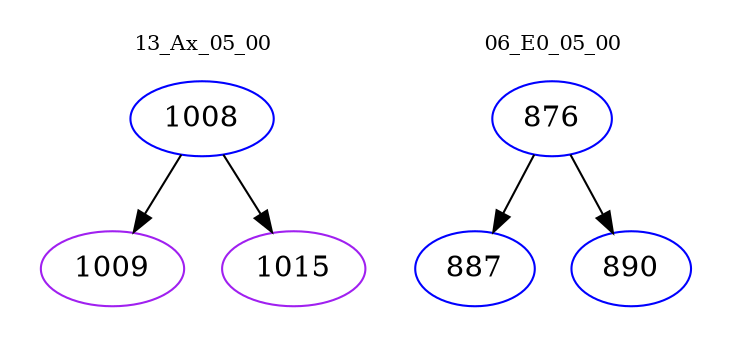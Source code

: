 digraph{
subgraph cluster_0 {
color = white
label = "13_Ax_05_00";
fontsize=10;
T0_1008 [label="1008", color="blue"]
T0_1008 -> T0_1009 [color="black"]
T0_1009 [label="1009", color="purple"]
T0_1008 -> T0_1015 [color="black"]
T0_1015 [label="1015", color="purple"]
}
subgraph cluster_1 {
color = white
label = "06_E0_05_00";
fontsize=10;
T1_876 [label="876", color="blue"]
T1_876 -> T1_887 [color="black"]
T1_887 [label="887", color="blue"]
T1_876 -> T1_890 [color="black"]
T1_890 [label="890", color="blue"]
}
}
